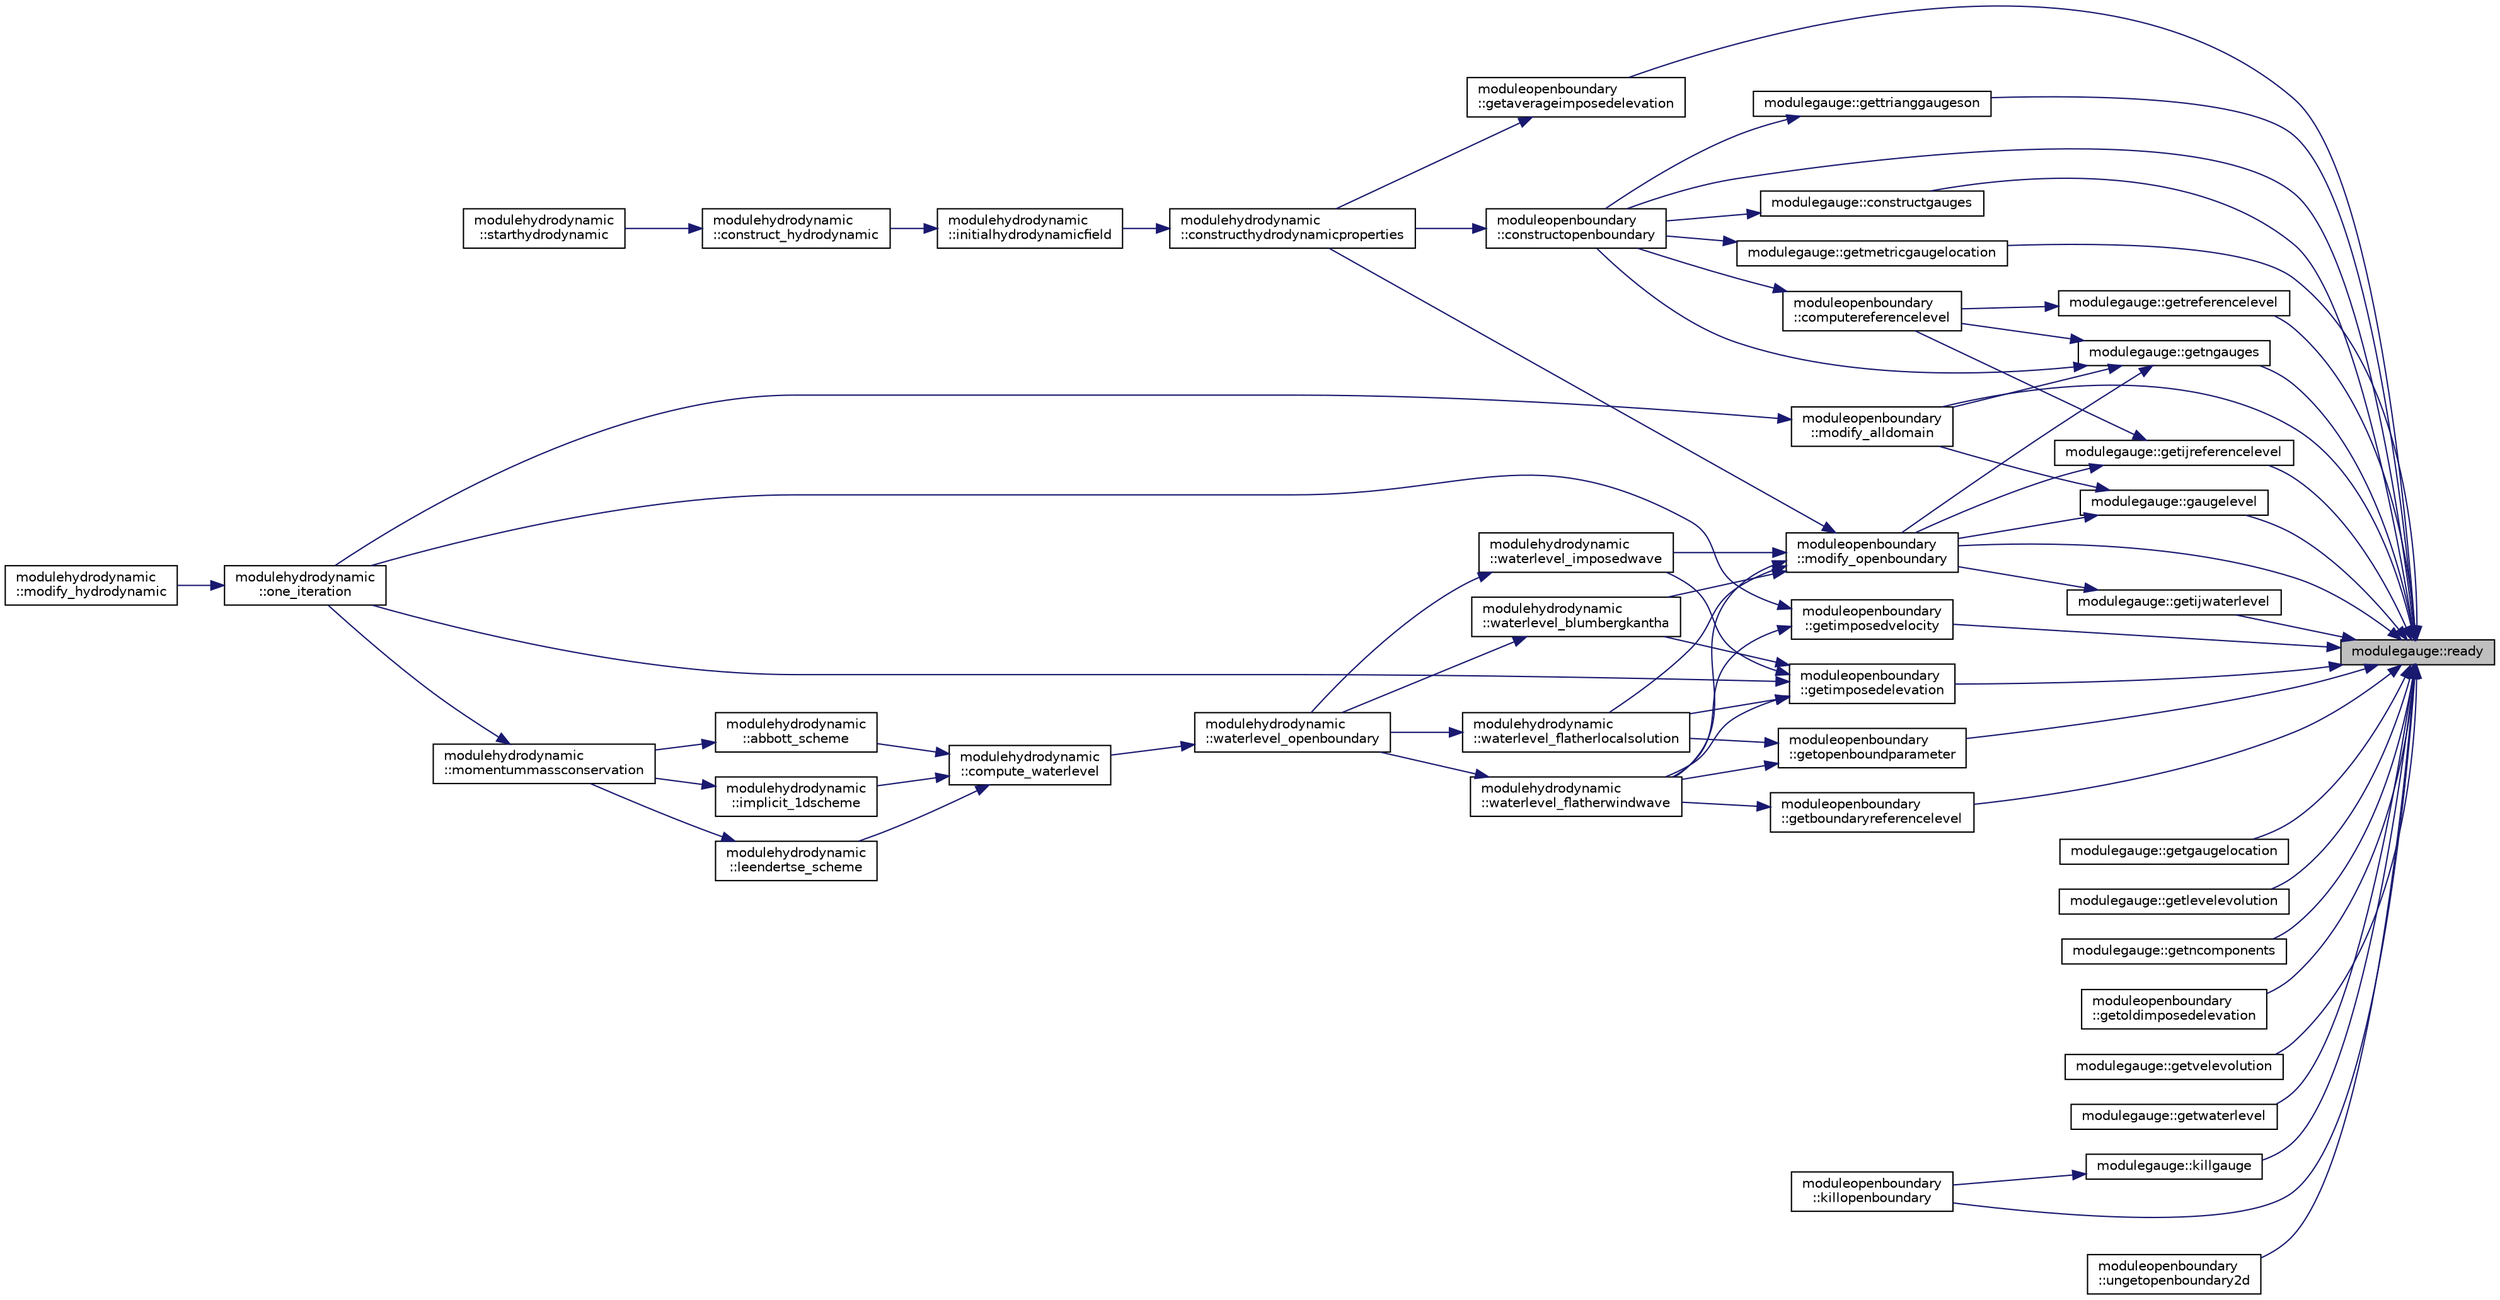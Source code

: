 digraph "modulegauge::ready"
{
 // LATEX_PDF_SIZE
  edge [fontname="Helvetica",fontsize="10",labelfontname="Helvetica",labelfontsize="10"];
  node [fontname="Helvetica",fontsize="10",shape=record];
  rankdir="RL";
  Node1 [label="modulegauge::ready",height=0.2,width=0.4,color="black", fillcolor="grey75", style="filled", fontcolor="black",tooltip=" "];
  Node1 -> Node2 [dir="back",color="midnightblue",fontsize="10",style="solid"];
  Node2 [label="modulegauge::constructgauges",height=0.2,width=0.4,color="black", fillcolor="white", style="filled",URL="$namespacemodulegauge.html#a5f441d56f4c693dc4323df1e0d702ea6",tooltip=" "];
  Node2 -> Node3 [dir="back",color="midnightblue",fontsize="10",style="solid"];
  Node3 [label="moduleopenboundary\l::constructopenboundary",height=0.2,width=0.4,color="black", fillcolor="white", style="filled",URL="$namespacemoduleopenboundary.html#a4de0cd486a833b86ff9e035de046ff81",tooltip=" "];
  Node3 -> Node4 [dir="back",color="midnightblue",fontsize="10",style="solid"];
  Node4 [label="modulehydrodynamic\l::constructhydrodynamicproperties",height=0.2,width=0.4,color="black", fillcolor="white", style="filled",URL="$namespacemodulehydrodynamic.html#af871717e205963c29069ba0ee23cd512",tooltip=" "];
  Node4 -> Node5 [dir="back",color="midnightblue",fontsize="10",style="solid"];
  Node5 [label="modulehydrodynamic\l::initialhydrodynamicfield",height=0.2,width=0.4,color="black", fillcolor="white", style="filled",URL="$namespacemodulehydrodynamic.html#a4627a0c2583b12e5490b0ddf81573972",tooltip=" "];
  Node5 -> Node6 [dir="back",color="midnightblue",fontsize="10",style="solid"];
  Node6 [label="modulehydrodynamic\l::construct_hydrodynamic",height=0.2,width=0.4,color="black", fillcolor="white", style="filled",URL="$namespacemodulehydrodynamic.html#a71f29b5c93f202c8e783ecb892b1b497",tooltip=" "];
  Node6 -> Node7 [dir="back",color="midnightblue",fontsize="10",style="solid"];
  Node7 [label="modulehydrodynamic\l::starthydrodynamic",height=0.2,width=0.4,color="black", fillcolor="white", style="filled",URL="$namespacemodulehydrodynamic.html#aa7fce185f2ed7a388275da8a22d7d150",tooltip=" "];
  Node1 -> Node3 [dir="back",color="midnightblue",fontsize="10",style="solid"];
  Node1 -> Node8 [dir="back",color="midnightblue",fontsize="10",style="solid"];
  Node8 [label="modulegauge::gaugelevel",height=0.2,width=0.4,color="black", fillcolor="white", style="filled",URL="$namespacemodulegauge.html#a40e51c18500557c90968e17a5ec8a550",tooltip=" "];
  Node8 -> Node9 [dir="back",color="midnightblue",fontsize="10",style="solid"];
  Node9 [label="moduleopenboundary\l::modify_alldomain",height=0.2,width=0.4,color="black", fillcolor="white", style="filled",URL="$namespacemoduleopenboundary.html#aff2a2f4ab16c35a036f9e00575fed103",tooltip=" "];
  Node9 -> Node10 [dir="back",color="midnightblue",fontsize="10",style="solid"];
  Node10 [label="modulehydrodynamic\l::one_iteration",height=0.2,width=0.4,color="black", fillcolor="white", style="filled",URL="$namespacemodulehydrodynamic.html#a054b8ffaff698f4cc430c2f7f0bc0da9",tooltip=" "];
  Node10 -> Node11 [dir="back",color="midnightblue",fontsize="10",style="solid"];
  Node11 [label="modulehydrodynamic\l::modify_hydrodynamic",height=0.2,width=0.4,color="black", fillcolor="white", style="filled",URL="$namespacemodulehydrodynamic.html#a54656696e009a87a266514744beb5baa",tooltip=" "];
  Node8 -> Node12 [dir="back",color="midnightblue",fontsize="10",style="solid"];
  Node12 [label="moduleopenboundary\l::modify_openboundary",height=0.2,width=0.4,color="black", fillcolor="white", style="filled",URL="$namespacemoduleopenboundary.html#ab4eb76c328f66777a2d624134933208e",tooltip=" "];
  Node12 -> Node4 [dir="back",color="midnightblue",fontsize="10",style="solid"];
  Node12 -> Node13 [dir="back",color="midnightblue",fontsize="10",style="solid"];
  Node13 [label="modulehydrodynamic\l::waterlevel_blumbergkantha",height=0.2,width=0.4,color="black", fillcolor="white", style="filled",URL="$namespacemodulehydrodynamic.html#ae5c38adbe04a8331efddb3eb147a9de3",tooltip=" "];
  Node13 -> Node14 [dir="back",color="midnightblue",fontsize="10",style="solid"];
  Node14 [label="modulehydrodynamic\l::waterlevel_openboundary",height=0.2,width=0.4,color="black", fillcolor="white", style="filled",URL="$namespacemodulehydrodynamic.html#abc3f56e92d973f39a2bde89ee0ee561f",tooltip=" "];
  Node14 -> Node15 [dir="back",color="midnightblue",fontsize="10",style="solid"];
  Node15 [label="modulehydrodynamic\l::compute_waterlevel",height=0.2,width=0.4,color="black", fillcolor="white", style="filled",URL="$namespacemodulehydrodynamic.html#abe745b3932a59db4111fe2798a0c335d",tooltip=" "];
  Node15 -> Node16 [dir="back",color="midnightblue",fontsize="10",style="solid"];
  Node16 [label="modulehydrodynamic\l::abbott_scheme",height=0.2,width=0.4,color="black", fillcolor="white", style="filled",URL="$namespacemodulehydrodynamic.html#ab24f3a1aadd0e5ea548005ab690517a5",tooltip=" "];
  Node16 -> Node17 [dir="back",color="midnightblue",fontsize="10",style="solid"];
  Node17 [label="modulehydrodynamic\l::momentummassconservation",height=0.2,width=0.4,color="black", fillcolor="white", style="filled",URL="$namespacemodulehydrodynamic.html#aa05a995dd1f1f6550d1ecdfb0a0bab47",tooltip=" "];
  Node17 -> Node10 [dir="back",color="midnightblue",fontsize="10",style="solid"];
  Node15 -> Node18 [dir="back",color="midnightblue",fontsize="10",style="solid"];
  Node18 [label="modulehydrodynamic\l::implicit_1dscheme",height=0.2,width=0.4,color="black", fillcolor="white", style="filled",URL="$namespacemodulehydrodynamic.html#aad271ff300fe974ab4d13ed6f1bd315d",tooltip=" "];
  Node18 -> Node17 [dir="back",color="midnightblue",fontsize="10",style="solid"];
  Node15 -> Node19 [dir="back",color="midnightblue",fontsize="10",style="solid"];
  Node19 [label="modulehydrodynamic\l::leendertse_scheme",height=0.2,width=0.4,color="black", fillcolor="white", style="filled",URL="$namespacemodulehydrodynamic.html#a8ca7371a9688becd96976013be92880a",tooltip=" "];
  Node19 -> Node17 [dir="back",color="midnightblue",fontsize="10",style="solid"];
  Node12 -> Node20 [dir="back",color="midnightblue",fontsize="10",style="solid"];
  Node20 [label="modulehydrodynamic\l::waterlevel_flatherlocalsolution",height=0.2,width=0.4,color="black", fillcolor="white", style="filled",URL="$namespacemodulehydrodynamic.html#a9e27696e9df4a46aae637e4ecb5bb626",tooltip=" "];
  Node20 -> Node14 [dir="back",color="midnightblue",fontsize="10",style="solid"];
  Node12 -> Node21 [dir="back",color="midnightblue",fontsize="10",style="solid"];
  Node21 [label="modulehydrodynamic\l::waterlevel_flatherwindwave",height=0.2,width=0.4,color="black", fillcolor="white", style="filled",URL="$namespacemodulehydrodynamic.html#aa36b2a7f404946cca85cc210b1e51696",tooltip=" "];
  Node21 -> Node14 [dir="back",color="midnightblue",fontsize="10",style="solid"];
  Node12 -> Node22 [dir="back",color="midnightblue",fontsize="10",style="solid"];
  Node22 [label="modulehydrodynamic\l::waterlevel_imposedwave",height=0.2,width=0.4,color="black", fillcolor="white", style="filled",URL="$namespacemodulehydrodynamic.html#a25549ff328b3933642ae5a9112a7d2ba",tooltip=" "];
  Node22 -> Node14 [dir="back",color="midnightblue",fontsize="10",style="solid"];
  Node1 -> Node23 [dir="back",color="midnightblue",fontsize="10",style="solid"];
  Node23 [label="moduleopenboundary\l::getaverageimposedelevation",height=0.2,width=0.4,color="black", fillcolor="white", style="filled",URL="$namespacemoduleopenboundary.html#a52848b363ed0632be0c32b49a6d17cd4",tooltip=" "];
  Node23 -> Node4 [dir="back",color="midnightblue",fontsize="10",style="solid"];
  Node1 -> Node24 [dir="back",color="midnightblue",fontsize="10",style="solid"];
  Node24 [label="moduleopenboundary\l::getboundaryreferencelevel",height=0.2,width=0.4,color="black", fillcolor="white", style="filled",URL="$namespacemoduleopenboundary.html#a26e04e1ec6a8b2b4481ebb096e1c36b1",tooltip=" "];
  Node24 -> Node21 [dir="back",color="midnightblue",fontsize="10",style="solid"];
  Node1 -> Node25 [dir="back",color="midnightblue",fontsize="10",style="solid"];
  Node25 [label="modulegauge::getgaugelocation",height=0.2,width=0.4,color="black", fillcolor="white", style="filled",URL="$namespacemodulegauge.html#a118b41963f151494a832cd94010c6282",tooltip=" "];
  Node1 -> Node26 [dir="back",color="midnightblue",fontsize="10",style="solid"];
  Node26 [label="modulegauge::getijreferencelevel",height=0.2,width=0.4,color="black", fillcolor="white", style="filled",URL="$namespacemodulegauge.html#a9b801d4a79f8bfd52e8276c2b5525b5e",tooltip=" "];
  Node26 -> Node27 [dir="back",color="midnightblue",fontsize="10",style="solid"];
  Node27 [label="moduleopenboundary\l::computereferencelevel",height=0.2,width=0.4,color="black", fillcolor="white", style="filled",URL="$namespacemoduleopenboundary.html#a4aaa938f269710f21fa7500a3501905a",tooltip=" "];
  Node27 -> Node3 [dir="back",color="midnightblue",fontsize="10",style="solid"];
  Node26 -> Node12 [dir="back",color="midnightblue",fontsize="10",style="solid"];
  Node1 -> Node28 [dir="back",color="midnightblue",fontsize="10",style="solid"];
  Node28 [label="modulegauge::getijwaterlevel",height=0.2,width=0.4,color="black", fillcolor="white", style="filled",URL="$namespacemodulegauge.html#aa7b1b101cf558db427ad03b4a0e72f09",tooltip=" "];
  Node28 -> Node12 [dir="back",color="midnightblue",fontsize="10",style="solid"];
  Node1 -> Node29 [dir="back",color="midnightblue",fontsize="10",style="solid"];
  Node29 [label="moduleopenboundary\l::getimposedelevation",height=0.2,width=0.4,color="black", fillcolor="white", style="filled",URL="$namespacemoduleopenboundary.html#a620ec04ba9bf0bef4684a93c01e856e3",tooltip=" "];
  Node29 -> Node10 [dir="back",color="midnightblue",fontsize="10",style="solid"];
  Node29 -> Node13 [dir="back",color="midnightblue",fontsize="10",style="solid"];
  Node29 -> Node20 [dir="back",color="midnightblue",fontsize="10",style="solid"];
  Node29 -> Node21 [dir="back",color="midnightblue",fontsize="10",style="solid"];
  Node29 -> Node22 [dir="back",color="midnightblue",fontsize="10",style="solid"];
  Node1 -> Node30 [dir="back",color="midnightblue",fontsize="10",style="solid"];
  Node30 [label="moduleopenboundary\l::getimposedvelocity",height=0.2,width=0.4,color="black", fillcolor="white", style="filled",URL="$namespacemoduleopenboundary.html#a4770186a431ef5de9034a0b7eb410c43",tooltip=" "];
  Node30 -> Node10 [dir="back",color="midnightblue",fontsize="10",style="solid"];
  Node30 -> Node21 [dir="back",color="midnightblue",fontsize="10",style="solid"];
  Node1 -> Node31 [dir="back",color="midnightblue",fontsize="10",style="solid"];
  Node31 [label="modulegauge::getlevelevolution",height=0.2,width=0.4,color="black", fillcolor="white", style="filled",URL="$namespacemodulegauge.html#aeb445b9f9d227121a220ceafb472ec2c",tooltip=" "];
  Node1 -> Node32 [dir="back",color="midnightblue",fontsize="10",style="solid"];
  Node32 [label="modulegauge::getmetricgaugelocation",height=0.2,width=0.4,color="black", fillcolor="white", style="filled",URL="$namespacemodulegauge.html#af98cce9ae7ea92a6068724894d803842",tooltip=" "];
  Node32 -> Node3 [dir="back",color="midnightblue",fontsize="10",style="solid"];
  Node1 -> Node33 [dir="back",color="midnightblue",fontsize="10",style="solid"];
  Node33 [label="modulegauge::getncomponents",height=0.2,width=0.4,color="black", fillcolor="white", style="filled",URL="$namespacemodulegauge.html#adc2b7e3c857dc1649430eaa5a0fb1882",tooltip=" "];
  Node1 -> Node34 [dir="back",color="midnightblue",fontsize="10",style="solid"];
  Node34 [label="modulegauge::getngauges",height=0.2,width=0.4,color="black", fillcolor="white", style="filled",URL="$namespacemodulegauge.html#a7a4e1ac4c0d2468bf869594a8677a7d0",tooltip=" "];
  Node34 -> Node27 [dir="back",color="midnightblue",fontsize="10",style="solid"];
  Node34 -> Node3 [dir="back",color="midnightblue",fontsize="10",style="solid"];
  Node34 -> Node9 [dir="back",color="midnightblue",fontsize="10",style="solid"];
  Node34 -> Node12 [dir="back",color="midnightblue",fontsize="10",style="solid"];
  Node1 -> Node35 [dir="back",color="midnightblue",fontsize="10",style="solid"];
  Node35 [label="moduleopenboundary\l::getoldimposedelevation",height=0.2,width=0.4,color="black", fillcolor="white", style="filled",URL="$namespacemoduleopenboundary.html#a0388d8cc14f0fdd9f898ff4cf751b093",tooltip=" "];
  Node1 -> Node36 [dir="back",color="midnightblue",fontsize="10",style="solid"];
  Node36 [label="moduleopenboundary\l::getopenboundparameter",height=0.2,width=0.4,color="black", fillcolor="white", style="filled",URL="$namespacemoduleopenboundary.html#af306d4464c6cbd29390136a8103d1a2e",tooltip=" "];
  Node36 -> Node20 [dir="back",color="midnightblue",fontsize="10",style="solid"];
  Node36 -> Node21 [dir="back",color="midnightblue",fontsize="10",style="solid"];
  Node1 -> Node37 [dir="back",color="midnightblue",fontsize="10",style="solid"];
  Node37 [label="modulegauge::getreferencelevel",height=0.2,width=0.4,color="black", fillcolor="white", style="filled",URL="$namespacemodulegauge.html#a3f8df5ad4b3209ed0c1f3dda8945093f",tooltip=" "];
  Node37 -> Node27 [dir="back",color="midnightblue",fontsize="10",style="solid"];
  Node1 -> Node38 [dir="back",color="midnightblue",fontsize="10",style="solid"];
  Node38 [label="modulegauge::gettrianggaugeson",height=0.2,width=0.4,color="black", fillcolor="white", style="filled",URL="$namespacemodulegauge.html#a0912cebda10faa15469d951016b5db0e",tooltip=" "];
  Node38 -> Node3 [dir="back",color="midnightblue",fontsize="10",style="solid"];
  Node1 -> Node39 [dir="back",color="midnightblue",fontsize="10",style="solid"];
  Node39 [label="modulegauge::getvelevolution",height=0.2,width=0.4,color="black", fillcolor="white", style="filled",URL="$namespacemodulegauge.html#af4997d45043f601c961fd7d153c0b413",tooltip=" "];
  Node1 -> Node40 [dir="back",color="midnightblue",fontsize="10",style="solid"];
  Node40 [label="modulegauge::getwaterlevel",height=0.2,width=0.4,color="black", fillcolor="white", style="filled",URL="$namespacemodulegauge.html#a0201de248a96f786a6ac1e9875435ba3",tooltip=" "];
  Node1 -> Node41 [dir="back",color="midnightblue",fontsize="10",style="solid"];
  Node41 [label="modulegauge::killgauge",height=0.2,width=0.4,color="black", fillcolor="white", style="filled",URL="$namespacemodulegauge.html#a545694594f895a232c1f0b4fc8256bb9",tooltip=" "];
  Node41 -> Node42 [dir="back",color="midnightblue",fontsize="10",style="solid"];
  Node42 [label="moduleopenboundary\l::killopenboundary",height=0.2,width=0.4,color="black", fillcolor="white", style="filled",URL="$namespacemoduleopenboundary.html#aeb84e486854c5a1124aae3804680b09b",tooltip=" "];
  Node1 -> Node42 [dir="back",color="midnightblue",fontsize="10",style="solid"];
  Node1 -> Node9 [dir="back",color="midnightblue",fontsize="10",style="solid"];
  Node1 -> Node12 [dir="back",color="midnightblue",fontsize="10",style="solid"];
  Node1 -> Node43 [dir="back",color="midnightblue",fontsize="10",style="solid"];
  Node43 [label="moduleopenboundary\l::ungetopenboundary2d",height=0.2,width=0.4,color="black", fillcolor="white", style="filled",URL="$namespacemoduleopenboundary.html#a601c9cebbb40986b76e9488a0af4dc3a",tooltip=" "];
}

